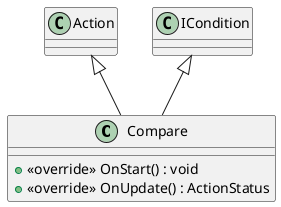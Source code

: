 @startuml
class Compare {
    + <<override>> OnStart() : void
    + <<override>> OnUpdate() : ActionStatus
}
Action <|-- Compare
ICondition <|-- Compare
@enduml
